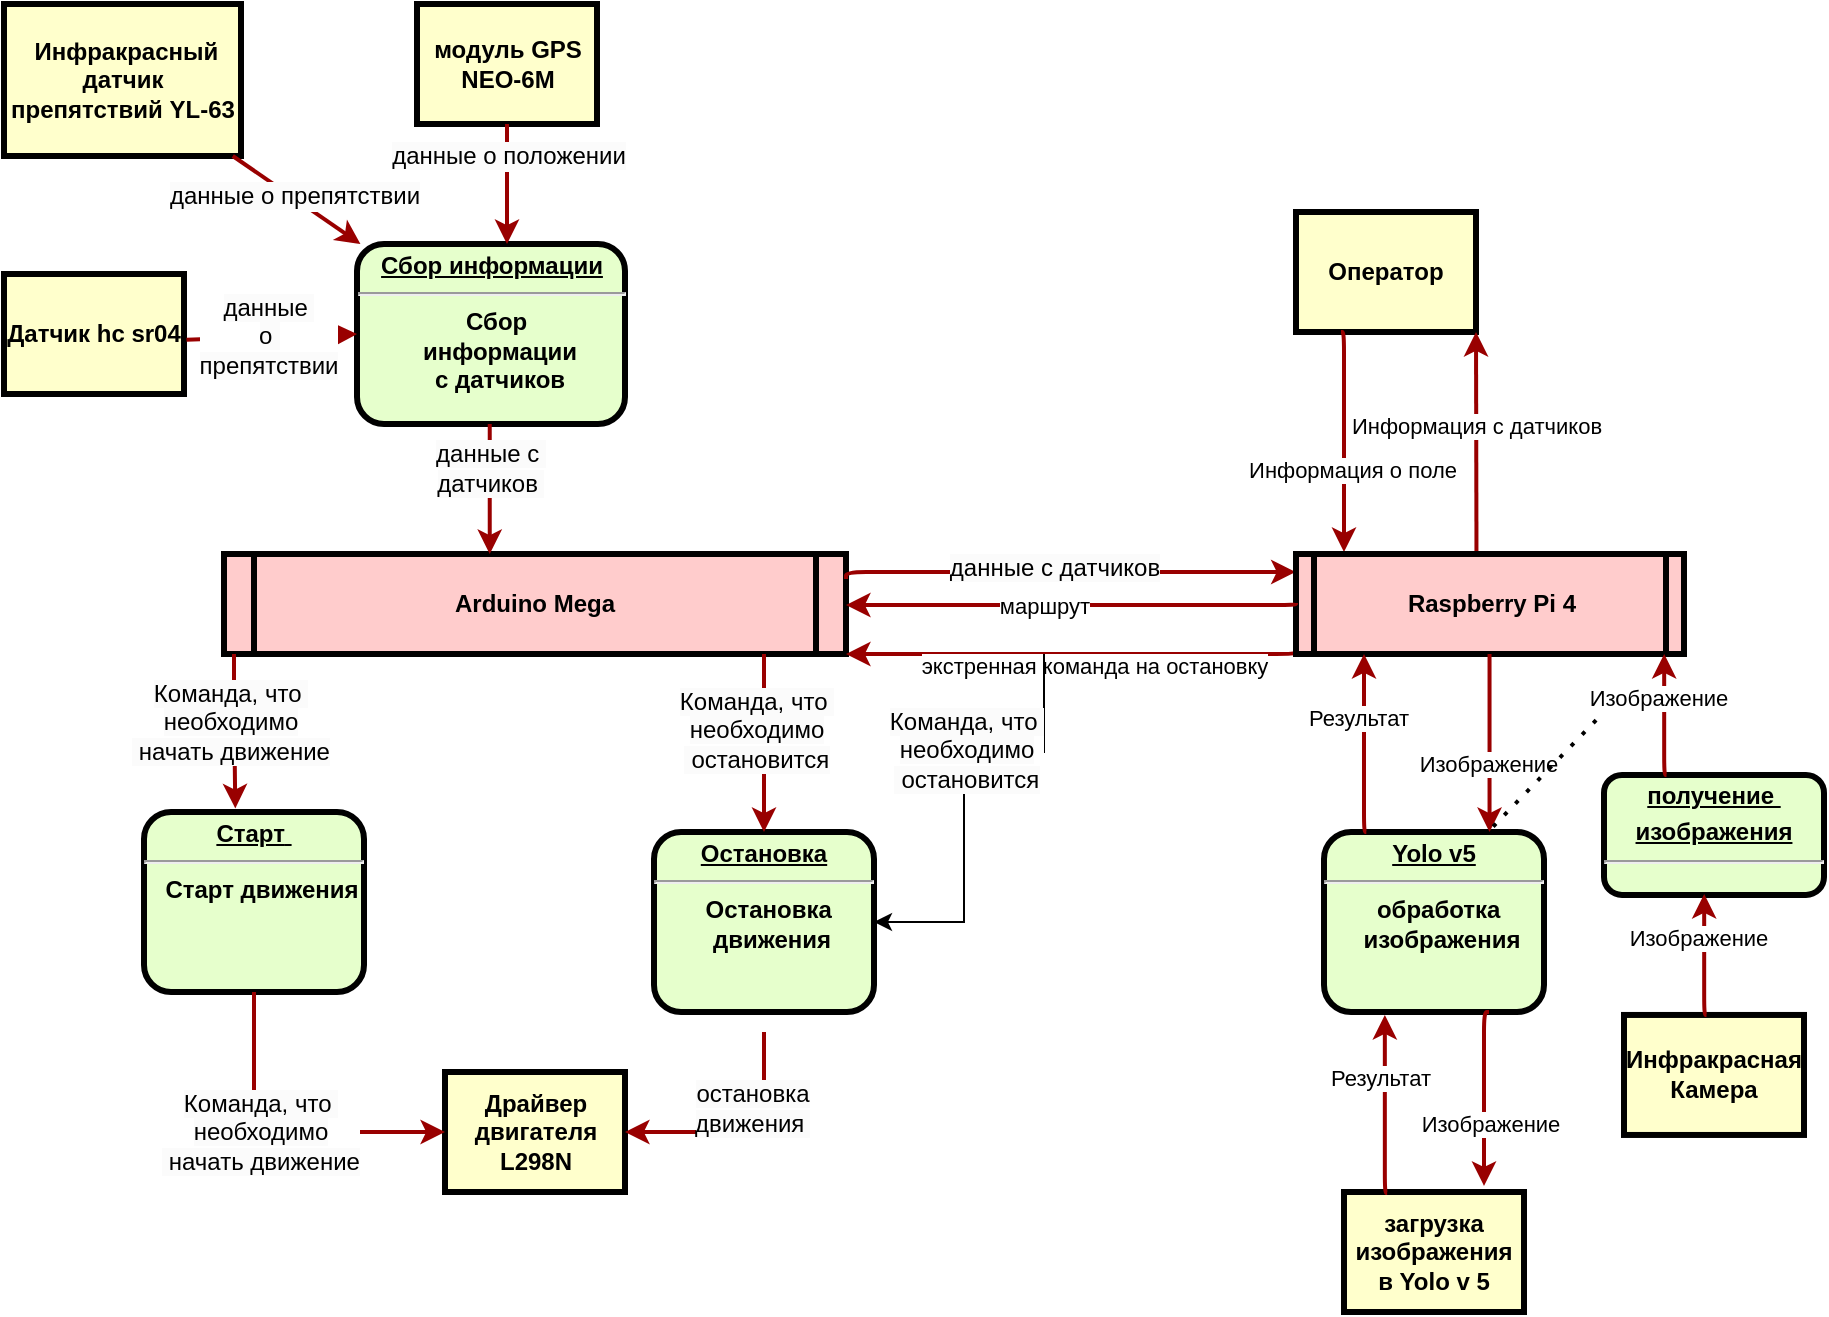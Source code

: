 <mxfile version="24.5.4" type="github">
  <diagram name="Page-1" id="c7558073-3199-34d8-9f00-42111426c3f3">
    <mxGraphModel dx="1468" dy="965" grid="1" gridSize="10" guides="1" tooltips="1" connect="1" arrows="1" fold="1" page="1" pageScale="1" pageWidth="826" pageHeight="1169" background="none" math="0" shadow="0">
      <root>
        <mxCell id="0" />
        <mxCell id="1" parent="0" />
        <mxCell id="2" value="&lt;p style=&quot;margin: 0px; margin-top: 4px; text-align: center; text-decoration: underline;&quot;&gt;&lt;strong&gt;Сбор информации&lt;/strong&gt;&lt;/p&gt;&lt;hr&gt;&lt;p style=&quot;margin: 0px; margin-left: 8px;&quot;&gt;Сбор&amp;nbsp;&lt;/p&gt;&lt;p style=&quot;margin: 0px; margin-left: 8px;&quot;&gt;информации&lt;/p&gt;&lt;p style=&quot;margin: 0px; margin-left: 8px;&quot;&gt;с датчиков&lt;/p&gt;" style="verticalAlign=middle;align=center;overflow=fill;fontSize=12;fontFamily=Helvetica;html=1;rounded=1;fontStyle=1;strokeWidth=3;fillColor=#E6FFCC" parent="1" vertex="1">
          <mxGeometry x="356.5" y="236" width="134" height="90" as="geometry" />
        </mxCell>
        <mxCell id="3" value="модуль GPS NEO-6M" style="whiteSpace=wrap;align=center;verticalAlign=middle;fontStyle=1;strokeWidth=3;fillColor=#FFFFCC" parent="1" vertex="1">
          <mxGeometry x="386.5" y="116" width="90" height="60" as="geometry" />
        </mxCell>
        <mxCell id="4" value=" Инфракрасный датчик препятствий YL-63" style="whiteSpace=wrap;align=center;verticalAlign=middle;fontStyle=1;strokeWidth=3;fillColor=#FFFFCC" parent="1" vertex="1">
          <mxGeometry x="180" y="116" width="118.5" height="76" as="geometry" />
        </mxCell>
        <mxCell id="5" value="Arduino Mega" style="shape=process;whiteSpace=wrap;align=center;verticalAlign=middle;size=0.048;fontStyle=1;strokeWidth=3;fillColor=#FFCCCC" parent="1" vertex="1">
          <mxGeometry x="290" y="391" width="311" height="50" as="geometry" />
        </mxCell>
        <mxCell id="9" value="&lt;p style=&quot;margin: 0px; margin-top: 4px; text-align: center; text-decoration: underline;&quot;&gt;Остановка&lt;/p&gt;&lt;hr&gt;&lt;p style=&quot;margin: 0px; margin-left: 8px;&quot;&gt;Остановка&amp;nbsp;&lt;/p&gt;&lt;p style=&quot;margin: 0px; margin-left: 8px;&quot;&gt;движения&lt;/p&gt;" style="verticalAlign=middle;align=center;overflow=fill;fontSize=12;fontFamily=Helvetica;html=1;rounded=1;fontStyle=1;strokeWidth=3;fillColor=#E6FFCC" parent="1" vertex="1">
          <mxGeometry x="505" y="530" width="110" height="90" as="geometry" />
        </mxCell>
        <mxCell id="12" value="Оператор" style="whiteSpace=wrap;align=center;verticalAlign=middle;fontStyle=1;strokeWidth=3;fillColor=#FFFFCC" parent="1" vertex="1">
          <mxGeometry x="826" y="220.0" width="90" height="60" as="geometry" />
        </mxCell>
        <mxCell id="15" value="Драйвер двигателя L298N" style="whiteSpace=wrap;align=center;verticalAlign=middle;fontStyle=1;strokeWidth=3;fillColor=#FFFFCC" parent="1" vertex="1">
          <mxGeometry x="400.5" y="650" width="90" height="60" as="geometry" />
        </mxCell>
        <mxCell id="36" value="" style="edgeStyle=none;noEdgeStyle=1;strokeColor=#990000;strokeWidth=2" parent="1" source="3" edge="1">
          <mxGeometry width="100" height="100" relative="1" as="geometry">
            <mxPoint x="160.5" y="250" as="sourcePoint" />
            <mxPoint x="431.5" y="236" as="targetPoint" />
          </mxGeometry>
        </mxCell>
        <mxCell id="qieDubJGGWWwkvd7PtyZ-109" value="&lt;span style=&quot;font-size: 12px; background-color: rgb(251, 251, 251);&quot;&gt;данные о положении&lt;/span&gt;" style="edgeLabel;html=1;align=center;verticalAlign=middle;resizable=0;points=[];" vertex="1" connectable="0" parent="36">
          <mxGeometry x="-0.131" y="3" relative="1" as="geometry">
            <mxPoint x="-3" y="-10" as="offset" />
          </mxGeometry>
        </mxCell>
        <mxCell id="37" value="" style="edgeStyle=none;noEdgeStyle=1;strokeColor=#990000;strokeWidth=2" parent="1" source="4" target="2" edge="1">
          <mxGeometry width="100" height="100" relative="1" as="geometry">
            <mxPoint x="400.5" y="190" as="sourcePoint" />
            <mxPoint x="500.5" y="90" as="targetPoint" />
          </mxGeometry>
        </mxCell>
        <mxCell id="qieDubJGGWWwkvd7PtyZ-111" value="&lt;span style=&quot;font-size: 12px; background-color: rgb(251, 251, 251);&quot;&gt;данные о препятствии&lt;/span&gt;" style="edgeLabel;html=1;align=center;verticalAlign=middle;resizable=0;points=[];" vertex="1" connectable="0" parent="37">
          <mxGeometry x="-0.055" y="1" relative="1" as="geometry">
            <mxPoint as="offset" />
          </mxGeometry>
        </mxCell>
        <mxCell id="11" value="&lt;p style=&quot;margin: 0px; margin-top: 4px; text-align: center; text-decoration: underline;&quot;&gt;&lt;strong&gt;&lt;strong&gt;Старт&lt;/strong&gt;&amp;nbsp;&lt;br&gt;&lt;/strong&gt;&lt;/p&gt;&lt;hr&gt;&lt;p style=&quot;margin: 0px; margin-left: 8px;&quot;&gt;Старт движения&lt;/p&gt;" style="verticalAlign=middle;align=center;overflow=fill;fontSize=12;fontFamily=Helvetica;html=1;rounded=1;fontStyle=1;strokeWidth=3;fillColor=#E6FFCC" parent="1" vertex="1">
          <mxGeometry x="250.0" y="520" width="110" height="90" as="geometry" />
        </mxCell>
        <mxCell id="56" value="" style="edgeStyle=elbowEdgeStyle;elbow=horizontal;strokeColor=#990000;strokeWidth=2" parent="1" edge="1">
          <mxGeometry width="100" height="100" relative="1" as="geometry">
            <mxPoint x="422.87" y="326" as="sourcePoint" />
            <mxPoint x="422.87" y="391" as="targetPoint" />
            <Array as="points">
              <mxPoint x="422.87" y="360" />
            </Array>
          </mxGeometry>
        </mxCell>
        <mxCell id="qieDubJGGWWwkvd7PtyZ-110" value="&lt;span style=&quot;font-size: 12px; background-color: rgb(251, 251, 251);&quot;&gt;данные с&amp;nbsp;&lt;/span&gt;&lt;br style=&quot;padding: 0px; margin: 0px; font-size: 12px; background-color: rgb(251, 251, 251);&quot;&gt;&lt;span style=&quot;font-size: 12px; background-color: rgb(251, 251, 251);&quot;&gt;датчиков&amp;nbsp;&lt;/span&gt;" style="edgeLabel;html=1;align=center;verticalAlign=middle;resizable=0;points=[];" vertex="1" connectable="0" parent="56">
          <mxGeometry x="-0.342" relative="1" as="geometry">
            <mxPoint as="offset" />
          </mxGeometry>
        </mxCell>
        <mxCell id="67" value="" style="edgeStyle=elbowEdgeStyle;elbow=horizontal;strokeColor=#990000;strokeWidth=2;entryX=1;entryY=1;entryDx=0;entryDy=0;" parent="1" target="12" edge="1">
          <mxGeometry width="100" height="100" relative="1" as="geometry">
            <mxPoint x="916.24" y="391" as="sourcePoint" />
            <mxPoint x="916.002" y="140" as="targetPoint" />
          </mxGeometry>
        </mxCell>
        <mxCell id="qieDubJGGWWwkvd7PtyZ-124" value="Информация с датчиков" style="edgeLabel;html=1;align=center;verticalAlign=middle;resizable=0;points=[];" vertex="1" connectable="0" parent="67">
          <mxGeometry x="0.609" y="-1" relative="1" as="geometry">
            <mxPoint x="-1" y="25" as="offset" />
          </mxGeometry>
        </mxCell>
        <mxCell id="72" value="" style="edgeStyle=elbowEdgeStyle;elbow=vertical;strokeColor=#990000;strokeWidth=2;exitX=1;exitY=0.25;exitDx=0;exitDy=0;entryX=-0.001;entryY=0.186;entryDx=0;entryDy=0;entryPerimeter=0;" parent="1" source="5" target="qieDubJGGWWwkvd7PtyZ-96" edge="1">
          <mxGeometry width="100" height="100" relative="1" as="geometry">
            <mxPoint x="580" y="391" as="sourcePoint" />
            <mxPoint x="810" y="400" as="targetPoint" />
            <Array as="points">
              <mxPoint x="710" y="400" />
            </Array>
          </mxGeometry>
        </mxCell>
        <mxCell id="qieDubJGGWWwkvd7PtyZ-125" value="&lt;span style=&quot;font-size: 12px; background-color: rgb(251, 251, 251);&quot;&gt;данные с датчиков&lt;/span&gt;" style="edgeLabel;html=1;align=center;verticalAlign=middle;resizable=0;points=[];" vertex="1" connectable="0" parent="72">
          <mxGeometry x="0.132" y="-4" relative="1" as="geometry">
            <mxPoint x="-22" y="-6" as="offset" />
          </mxGeometry>
        </mxCell>
        <mxCell id="73" value="" style="edgeStyle=elbowEdgeStyle;elbow=vertical;strokeColor=#990000;strokeWidth=2;exitX=0;exitY=0.75;exitDx=0;exitDy=0;" parent="1" edge="1">
          <mxGeometry width="100" height="100" relative="1" as="geometry">
            <mxPoint x="826" y="439.5" as="sourcePoint" />
            <mxPoint x="601" y="441.0" as="targetPoint" />
            <Array as="points">
              <mxPoint x="650" y="441" />
            </Array>
          </mxGeometry>
        </mxCell>
        <mxCell id="qieDubJGGWWwkvd7PtyZ-126" value="экстренная команда на остановку" style="edgeLabel;html=1;align=center;verticalAlign=middle;resizable=0;points=[];" vertex="1" connectable="0" parent="73">
          <mxGeometry x="-0.094" y="6" relative="1" as="geometry">
            <mxPoint as="offset" />
          </mxGeometry>
        </mxCell>
        <mxCell id="qieDubJGGWWwkvd7PtyZ-97" value="" style="edgeStyle=orthogonalEdgeStyle;rounded=0;orthogonalLoop=1;jettySize=auto;html=1;" edge="1" parent="1" target="9">
          <mxGeometry relative="1" as="geometry">
            <mxPoint x="700" y="441" as="sourcePoint" />
            <mxPoint x="615" y="510" as="targetPoint" />
            <Array as="points">
              <mxPoint x="700" y="490" />
              <mxPoint x="660" y="490" />
              <mxPoint x="660" y="575" />
            </Array>
          </mxGeometry>
        </mxCell>
        <mxCell id="qieDubJGGWWwkvd7PtyZ-123" value="&lt;span style=&quot;font-size: 12px; background-color: rgb(251, 251, 251);&quot;&gt;Команда, что&amp;nbsp;&lt;/span&gt;&lt;br style=&quot;padding: 0px; margin: 0px; font-size: 12px; background-color: rgb(251, 251, 251);&quot;&gt;&lt;span style=&quot;font-size: 12px; background-color: rgb(251, 251, 251);&quot;&gt;необходимо&lt;/span&gt;&lt;br style=&quot;padding: 0px; margin: 0px; font-size: 12px; background-color: rgb(251, 251, 251);&quot;&gt;&lt;span style=&quot;font-size: 12px; background-color: rgb(251, 251, 251);&quot;&gt;&amp;nbsp;остановится&lt;/span&gt;" style="edgeLabel;html=1;align=center;verticalAlign=middle;resizable=0;points=[];" vertex="1" connectable="0" parent="qieDubJGGWWwkvd7PtyZ-97">
          <mxGeometry x="-0.191" y="-1" relative="1" as="geometry">
            <mxPoint as="offset" />
          </mxGeometry>
        </mxCell>
        <mxCell id="77" value="" style="edgeStyle=elbowEdgeStyle;elbow=horizontal;strokeColor=#990000;strokeWidth=2" parent="1" source="5" target="9" edge="1">
          <mxGeometry width="100" height="100" relative="1" as="geometry">
            <mxPoint x="400" y="590" as="sourcePoint" />
            <mxPoint x="500" y="490" as="targetPoint" />
            <Array as="points">
              <mxPoint x="560" y="480" />
            </Array>
          </mxGeometry>
        </mxCell>
        <mxCell id="qieDubJGGWWwkvd7PtyZ-104" value="&lt;span style=&quot;font-size: 12px; background-color: rgb(251, 251, 251);&quot;&gt;Команда, что&amp;nbsp;&lt;/span&gt;&lt;br style=&quot;padding: 0px; margin: 0px; font-size: 12px; background-color: rgb(251, 251, 251);&quot;&gt;&lt;span style=&quot;font-size: 12px; background-color: rgb(251, 251, 251);&quot;&gt;необходимо&lt;/span&gt;&lt;br style=&quot;padding: 0px; margin: 0px; font-size: 12px; background-color: rgb(251, 251, 251);&quot;&gt;&lt;span style=&quot;font-size: 12px; background-color: rgb(251, 251, 251);&quot;&gt;&amp;nbsp;остановится&lt;/span&gt;" style="edgeLabel;html=1;align=center;verticalAlign=middle;resizable=0;points=[];" vertex="1" connectable="0" parent="77">
          <mxGeometry x="-0.159" y="-4" relative="1" as="geometry">
            <mxPoint as="offset" />
          </mxGeometry>
        </mxCell>
        <mxCell id="78" value="" style="edgeStyle=elbowEdgeStyle;elbow=horizontal;strokeColor=#990000;strokeWidth=2;entryX=1;entryY=0.5;entryDx=0;entryDy=0;" parent="1" target="15" edge="1">
          <mxGeometry width="100" height="100" relative="1" as="geometry">
            <mxPoint x="560" y="630" as="sourcePoint" />
            <mxPoint x="500" y="680" as="targetPoint" />
            <Array as="points">
              <mxPoint x="560" y="670" />
            </Array>
          </mxGeometry>
        </mxCell>
        <mxCell id="qieDubJGGWWwkvd7PtyZ-118" value="&lt;span style=&quot;font-size: 12px; background-color: rgb(251, 251, 251);&quot;&gt;остановка&lt;/span&gt;&lt;br style=&quot;padding: 0px; margin: 0px; font-size: 12px; background-color: rgb(251, 251, 251);&quot;&gt;&lt;span style=&quot;font-size: 12px; background-color: rgb(251, 251, 251);&quot;&gt;движения&amp;nbsp;&lt;/span&gt;" style="edgeLabel;html=1;align=center;verticalAlign=middle;resizable=0;points=[];" vertex="1" connectable="0" parent="78">
          <mxGeometry x="-0.35" y="-6" relative="1" as="geometry">
            <mxPoint y="-1" as="offset" />
          </mxGeometry>
        </mxCell>
        <mxCell id="83" value="" style="edgeStyle=elbowEdgeStyle;elbow=horizontal;strokeColor=#990000;strokeWidth=2;exitX=0.25;exitY=1;exitDx=0;exitDy=0;" parent="1" source="12" edge="1">
          <mxGeometry width="100" height="100" relative="1" as="geometry">
            <mxPoint x="750" y="480" as="sourcePoint" />
            <mxPoint x="850" y="390" as="targetPoint" />
            <Array as="points">
              <mxPoint x="850" y="230" />
            </Array>
          </mxGeometry>
        </mxCell>
        <mxCell id="qieDubJGGWWwkvd7PtyZ-127" value="Информация о поле" style="edgeLabel;html=1;align=center;verticalAlign=middle;resizable=0;points=[];" vertex="1" connectable="0" parent="83">
          <mxGeometry x="0.284" y="4" relative="1" as="geometry">
            <mxPoint y="-1" as="offset" />
          </mxGeometry>
        </mxCell>
        <mxCell id="88" value="" style="edgeStyle=elbowEdgeStyle;elbow=vertical;strokeColor=#990000;strokeWidth=2;exitX=0.135;exitY=1.089;exitDx=0;exitDy=0;exitPerimeter=0;entryX=0.415;entryY=-0.02;entryDx=0;entryDy=0;entryPerimeter=0;" parent="1" target="11" edge="1">
          <mxGeometry width="100" height="100" relative="1" as="geometry">
            <mxPoint x="295.0" y="441.0" as="sourcePoint" />
            <mxPoint x="296" y="535.55" as="targetPoint" />
            <Array as="points">
              <mxPoint x="430" y="465.55" />
            </Array>
          </mxGeometry>
        </mxCell>
        <mxCell id="qieDubJGGWWwkvd7PtyZ-115" value="&lt;span style=&quot;font-size: 12px; background-color: rgb(251, 251, 251);&quot;&gt;Команда, что&amp;nbsp;&lt;/span&gt;&lt;br style=&quot;padding: 0px; margin: 0px; font-size: 12px; background-color: rgb(251, 251, 251);&quot;&gt;&lt;span style=&quot;font-size: 12px; background-color: rgb(251, 251, 251);&quot;&gt;необходимо&lt;/span&gt;&lt;br style=&quot;padding: 0px; margin: 0px; font-size: 12px; background-color: rgb(251, 251, 251);&quot;&gt;&lt;span style=&quot;font-size: 12px; background-color: rgb(251, 251, 251);&quot;&gt;&amp;nbsp;начать движение&lt;/span&gt;" style="edgeLabel;html=1;align=center;verticalAlign=middle;resizable=0;points=[];" vertex="1" connectable="0" parent="88">
          <mxGeometry x="-0.125" y="-3" relative="1" as="geometry">
            <mxPoint as="offset" />
          </mxGeometry>
        </mxCell>
        <mxCell id="qieDubJGGWWwkvd7PtyZ-96" value="Raspberry Pi 4" style="shape=process;whiteSpace=wrap;align=center;verticalAlign=middle;size=0.048;fontStyle=1;strokeWidth=3;fillColor=#FFCCCC" vertex="1" parent="1">
          <mxGeometry x="826" y="391" width="194" height="50" as="geometry" />
        </mxCell>
        <mxCell id="qieDubJGGWWwkvd7PtyZ-101" value="" style="edgeStyle=elbowEdgeStyle;elbow=vertical;strokeColor=#990000;strokeWidth=2;exitX=0;exitY=0.75;exitDx=0;exitDy=0;" edge="1" parent="1">
          <mxGeometry width="100" height="100" relative="1" as="geometry">
            <mxPoint x="826" y="415.5" as="sourcePoint" />
            <mxPoint x="601" y="416.5" as="targetPoint" />
            <Array as="points">
              <mxPoint x="650" y="416.5" />
            </Array>
          </mxGeometry>
        </mxCell>
        <mxCell id="qieDubJGGWWwkvd7PtyZ-102" value="маршрут" style="edgeLabel;html=1;align=center;verticalAlign=middle;resizable=0;points=[];" vertex="1" connectable="0" parent="qieDubJGGWWwkvd7PtyZ-101">
          <mxGeometry x="-0.106" relative="1" as="geometry">
            <mxPoint x="-26" as="offset" />
          </mxGeometry>
        </mxCell>
        <mxCell id="qieDubJGGWWwkvd7PtyZ-108" value="Датчик hc sr04" style="whiteSpace=wrap;align=center;verticalAlign=middle;fontStyle=1;strokeWidth=3;fillColor=#FFFFCC" vertex="1" parent="1">
          <mxGeometry x="180" y="251" width="90" height="60" as="geometry" />
        </mxCell>
        <mxCell id="qieDubJGGWWwkvd7PtyZ-112" value="" style="edgeStyle=none;noEdgeStyle=1;strokeColor=#990000;strokeWidth=2;exitX=1.014;exitY=0.547;exitDx=0;exitDy=0;exitPerimeter=0;entryX=0;entryY=0.5;entryDx=0;entryDy=0;" edge="1" parent="1" source="qieDubJGGWWwkvd7PtyZ-108" target="2">
          <mxGeometry width="100" height="100" relative="1" as="geometry">
            <mxPoint x="262.5" y="126" as="sourcePoint" />
            <mxPoint x="378.5" y="246" as="targetPoint" />
          </mxGeometry>
        </mxCell>
        <mxCell id="qieDubJGGWWwkvd7PtyZ-113" value="&lt;span style=&quot;font-size: 12px; background-color: rgb(251, 251, 251);&quot;&gt;данные&amp;nbsp;&lt;/span&gt;&lt;div&gt;&lt;span style=&quot;font-size: 12px; background-color: rgb(251, 251, 251);&quot;&gt;о&amp;nbsp;&lt;/span&gt;&lt;/div&gt;&lt;div&gt;&lt;span style=&quot;font-size: 12px; background-color: rgb(251, 251, 251);&quot;&gt;препятствии&lt;/span&gt;&lt;/div&gt;" style="edgeLabel;html=1;align=center;verticalAlign=middle;resizable=0;points=[];" vertex="1" connectable="0" parent="qieDubJGGWWwkvd7PtyZ-112">
          <mxGeometry x="-0.055" y="1" relative="1" as="geometry">
            <mxPoint as="offset" />
          </mxGeometry>
        </mxCell>
        <mxCell id="qieDubJGGWWwkvd7PtyZ-117" value="" style="edgeStyle=elbowEdgeStyle;elbow=horizontal;strokeColor=#990000;strokeWidth=2;exitX=0.5;exitY=1;exitDx=0;exitDy=0;entryX=0;entryY=0.5;entryDx=0;entryDy=0;" edge="1" parent="1" source="11" target="15">
          <mxGeometry width="100" height="100" relative="1" as="geometry">
            <mxPoint x="619" y="600" as="sourcePoint" />
            <mxPoint x="380" y="680" as="targetPoint" />
            <Array as="points">
              <mxPoint x="305" y="690" />
            </Array>
          </mxGeometry>
        </mxCell>
        <mxCell id="qieDubJGGWWwkvd7PtyZ-122" value="&lt;span style=&quot;font-size: 12px; background-color: rgb(251, 251, 251);&quot;&gt;Команда, что&amp;nbsp;&lt;/span&gt;&lt;br style=&quot;padding: 0px; margin: 0px; font-size: 12px; background-color: rgb(251, 251, 251);&quot;&gt;&lt;span style=&quot;font-size: 12px; background-color: rgb(251, 251, 251);&quot;&gt;необходимо&lt;/span&gt;&lt;br style=&quot;padding: 0px; margin: 0px; font-size: 12px; background-color: rgb(251, 251, 251);&quot;&gt;&lt;span style=&quot;font-size: 12px; background-color: rgb(251, 251, 251);&quot;&gt;&amp;nbsp;начать движение&lt;/span&gt;" style="edgeLabel;html=1;align=center;verticalAlign=middle;resizable=0;points=[];" vertex="1" connectable="0" parent="qieDubJGGWWwkvd7PtyZ-117">
          <mxGeometry x="-0.163" y="3" relative="1" as="geometry">
            <mxPoint as="offset" />
          </mxGeometry>
        </mxCell>
        <mxCell id="qieDubJGGWWwkvd7PtyZ-132" value="&lt;p style=&quot;margin: 0px; margin-top: 4px; text-align: center; text-decoration: underline;&quot;&gt;Yolo v5&lt;/p&gt;&lt;hr&gt;&lt;p style=&quot;margin: 0px; margin-left: 8px;&quot;&gt;обработка&amp;nbsp;&lt;/p&gt;&lt;p style=&quot;margin: 0px; margin-left: 8px;&quot;&gt;изображения&lt;/p&gt;" style="verticalAlign=middle;align=center;overflow=fill;fontSize=12;fontFamily=Helvetica;html=1;rounded=1;fontStyle=1;strokeWidth=3;fillColor=#E6FFCC" vertex="1" parent="1">
          <mxGeometry x="840" y="530" width="110" height="90" as="geometry" />
        </mxCell>
        <mxCell id="qieDubJGGWWwkvd7PtyZ-133" value="" style="edgeStyle=elbowEdgeStyle;elbow=horizontal;strokeColor=#990000;strokeWidth=2" edge="1" parent="1">
          <mxGeometry width="100" height="100" relative="1" as="geometry">
            <mxPoint x="922.77" y="441" as="sourcePoint" />
            <mxPoint x="922.77" y="530" as="targetPoint" />
            <Array as="points">
              <mxPoint x="922.77" y="480" />
            </Array>
          </mxGeometry>
        </mxCell>
        <mxCell id="qieDubJGGWWwkvd7PtyZ-144" value="Изображение" style="edgeLabel;html=1;align=center;verticalAlign=middle;resizable=0;points=[];" vertex="1" connectable="0" parent="qieDubJGGWWwkvd7PtyZ-133">
          <mxGeometry x="0.24" y="-1" relative="1" as="geometry">
            <mxPoint as="offset" />
          </mxGeometry>
        </mxCell>
        <mxCell id="qieDubJGGWWwkvd7PtyZ-135" value="загрузка изображения в Yolo v 5" style="whiteSpace=wrap;align=center;verticalAlign=middle;fontStyle=1;strokeWidth=3;fillColor=#FFFFCC" vertex="1" parent="1">
          <mxGeometry x="850.0" y="710" width="90" height="60" as="geometry" />
        </mxCell>
        <mxCell id="qieDubJGGWWwkvd7PtyZ-136" value="&lt;p style=&quot;margin: 0px; margin-top: 4px; text-align: center; text-decoration: underline;&quot;&gt;получение&amp;nbsp;&lt;/p&gt;&lt;p style=&quot;margin: 0px; margin-top: 4px; text-align: center; text-decoration: underline;&quot;&gt;изображения&lt;/p&gt;&lt;hr&gt;&lt;p style=&quot;text-align: center; margin: 0px 0px 0px 8px;&quot;&gt;&lt;span style=&quot;background-color: initial; color: rgba(0, 0, 0, 0); font-family: monospace; font-size: 0px; font-weight: 400; text-align: start;&quot;&gt;%3CmxGraphModel%3E%3Croot%3E%3CmxCell%20id%3D%220%22%2F%3E%3CmxCell%20id%3D%221%22%20parent%3D%220%22%2F%3E%3CmxCell%20id%3D%222%22%20value%3D%22%26lt%3Bp%20style%3D%26quot%3Bmargin%3A%200px%3B%20margin-top%3A%204px%3B%20text-align%3A%20center%3B%20text-decoration%3A%20underline%3B%26quot%3B%26gt%3BYolo%20v5%26lt%3B%2Fp%26gt%3B%26lt%3Bhr%26gt%3B%26lt%3Bp%20style%3D%26quot%3Bmargin%3A%200px%3B%20margin-left%3A%208px%3B%26quot%3B%26gt%3B%26lt%3Bbr%26gt%3B%26lt%3B%2Fp%26gt%3B%22%20style%3D%22verticalAlign%3Dmiddle%3Balign%3Dcenter%3Boverflow%3Dfill%3BfontSize%3D12%3BfontFamily%3DHelvetica%3Bhtml%3D1%3Brounded%3D1%3BfontStyle%3D1%3BstrokeWidth%3D3%3BfillColor%3D%23E6FFCC%22%20vertex%3D%221%22%20parent%3D%221%22%3E%3CmxGeometry%20x%3D%22840%22%20y%3D%22530%22%20width%3D%22110%22%20height%3D%2290%22%20as%3D%22geometry%22%2F%3E%3C%2FmxCell%3E%3C%2Froot%3E%3C%2FmxGraphModel%3E&lt;/span&gt;&lt;br&gt;&lt;/p&gt;" style="verticalAlign=middle;align=center;overflow=fill;fontSize=12;fontFamily=Helvetica;html=1;rounded=1;fontStyle=1;strokeWidth=3;fillColor=#E6FFCC" vertex="1" parent="1">
          <mxGeometry x="980" y="501.48" width="110" height="60" as="geometry" />
        </mxCell>
        <mxCell id="qieDubJGGWWwkvd7PtyZ-138" value="Инфракрасная Камера" style="whiteSpace=wrap;align=center;verticalAlign=middle;fontStyle=1;strokeWidth=3;fillColor=#FFFFCC" vertex="1" parent="1">
          <mxGeometry x="990.0" y="621.48" width="90" height="60" as="geometry" />
        </mxCell>
        <mxCell id="qieDubJGGWWwkvd7PtyZ-140" value="" style="edgeStyle=elbowEdgeStyle;elbow=horizontal;strokeColor=#990000;strokeWidth=2;exitX=0.124;exitY=0.005;exitDx=0;exitDy=0;exitPerimeter=0;entryX=0.181;entryY=0.997;entryDx=0;entryDy=0;entryPerimeter=0;" edge="1" parent="1">
          <mxGeometry width="100" height="100" relative="1" as="geometry">
            <mxPoint x="1031.25" y="621.48" as="sourcePoint" />
            <mxPoint x="1030" y="561.0" as="targetPoint" />
            <Array as="points">
              <mxPoint x="1030.09" y="581.18" />
            </Array>
          </mxGeometry>
        </mxCell>
        <mxCell id="qieDubJGGWWwkvd7PtyZ-141" value="Изображение" style="edgeLabel;html=1;align=center;verticalAlign=middle;resizable=0;points=[];" vertex="1" connectable="0" parent="qieDubJGGWWwkvd7PtyZ-140">
          <mxGeometry x="0.295" y="3" relative="1" as="geometry">
            <mxPoint as="offset" />
          </mxGeometry>
        </mxCell>
        <mxCell id="qieDubJGGWWwkvd7PtyZ-142" value="" style="edgeStyle=elbowEdgeStyle;elbow=horizontal;strokeColor=#990000;strokeWidth=2;exitX=0.124;exitY=0.005;exitDx=0;exitDy=0;exitPerimeter=0;entryX=0.181;entryY=0.997;entryDx=0;entryDy=0;entryPerimeter=0;" edge="1" parent="1">
          <mxGeometry width="100" height="100" relative="1" as="geometry">
            <mxPoint x="1011.25" y="501.48" as="sourcePoint" />
            <mxPoint x="1010" y="441.0" as="targetPoint" />
            <Array as="points">
              <mxPoint x="1010.09" y="461.18" />
            </Array>
          </mxGeometry>
        </mxCell>
        <mxCell id="qieDubJGGWWwkvd7PtyZ-143" value="Изображение" style="edgeLabel;html=1;align=center;verticalAlign=middle;resizable=0;points=[];" vertex="1" connectable="0" parent="qieDubJGGWWwkvd7PtyZ-142">
          <mxGeometry x="0.295" y="3" relative="1" as="geometry">
            <mxPoint as="offset" />
          </mxGeometry>
        </mxCell>
        <mxCell id="qieDubJGGWWwkvd7PtyZ-145" value="" style="endArrow=none;dashed=1;html=1;dashPattern=1 3;strokeWidth=2;rounded=0;exitX=0.769;exitY=-0.03;exitDx=0;exitDy=0;exitPerimeter=0;" edge="1" parent="1" source="qieDubJGGWWwkvd7PtyZ-132">
          <mxGeometry width="50" height="50" relative="1" as="geometry">
            <mxPoint x="860" y="530" as="sourcePoint" />
            <mxPoint x="980" y="470" as="targetPoint" />
          </mxGeometry>
        </mxCell>
        <mxCell id="qieDubJGGWWwkvd7PtyZ-146" value="" style="edgeStyle=elbowEdgeStyle;elbow=horizontal;strokeColor=#990000;strokeWidth=2;exitX=0.124;exitY=0.005;exitDx=0;exitDy=0;exitPerimeter=0;" edge="1" parent="1">
          <mxGeometry width="100" height="100" relative="1" as="geometry">
            <mxPoint x="861.16" y="530.0" as="sourcePoint" />
            <mxPoint x="860" y="441" as="targetPoint" />
            <Array as="points">
              <mxPoint x="860.0" y="489.7" />
            </Array>
          </mxGeometry>
        </mxCell>
        <mxCell id="qieDubJGGWWwkvd7PtyZ-147" value="Результат" style="edgeLabel;html=1;align=center;verticalAlign=middle;resizable=0;points=[];" vertex="1" connectable="0" parent="qieDubJGGWWwkvd7PtyZ-146">
          <mxGeometry x="0.295" y="3" relative="1" as="geometry">
            <mxPoint as="offset" />
          </mxGeometry>
        </mxCell>
        <mxCell id="qieDubJGGWWwkvd7PtyZ-148" value="" style="edgeStyle=elbowEdgeStyle;elbow=horizontal;strokeColor=#990000;strokeWidth=2;exitX=0.75;exitY=1;exitDx=0;exitDy=0;entryX=0.776;entryY=-0.051;entryDx=0;entryDy=0;entryPerimeter=0;" edge="1" parent="1" source="qieDubJGGWWwkvd7PtyZ-132" target="qieDubJGGWWwkvd7PtyZ-135">
          <mxGeometry width="100" height="100" relative="1" as="geometry">
            <mxPoint x="1041.25" y="631.48" as="sourcePoint" />
            <mxPoint x="910" y="690" as="targetPoint" />
            <Array as="points">
              <mxPoint x="920" y="670" />
            </Array>
          </mxGeometry>
        </mxCell>
        <mxCell id="qieDubJGGWWwkvd7PtyZ-149" value="Изображение" style="edgeLabel;html=1;align=center;verticalAlign=middle;resizable=0;points=[];" vertex="1" connectable="0" parent="qieDubJGGWWwkvd7PtyZ-148">
          <mxGeometry x="0.295" y="3" relative="1" as="geometry">
            <mxPoint as="offset" />
          </mxGeometry>
        </mxCell>
        <mxCell id="qieDubJGGWWwkvd7PtyZ-150" value="" style="edgeStyle=elbowEdgeStyle;elbow=horizontal;strokeColor=#990000;strokeWidth=2;exitX=0.124;exitY=0.005;exitDx=0;exitDy=0;exitPerimeter=0;" edge="1" parent="1">
          <mxGeometry width="100" height="100" relative="1" as="geometry">
            <mxPoint x="871.58" y="710.48" as="sourcePoint" />
            <mxPoint x="870.42" y="621.48" as="targetPoint" />
            <Array as="points">
              <mxPoint x="870.42" y="670.18" />
            </Array>
          </mxGeometry>
        </mxCell>
        <mxCell id="qieDubJGGWWwkvd7PtyZ-151" value="Результат" style="edgeLabel;html=1;align=center;verticalAlign=middle;resizable=0;points=[];" vertex="1" connectable="0" parent="qieDubJGGWWwkvd7PtyZ-150">
          <mxGeometry x="0.295" y="3" relative="1" as="geometry">
            <mxPoint as="offset" />
          </mxGeometry>
        </mxCell>
      </root>
    </mxGraphModel>
  </diagram>
</mxfile>
